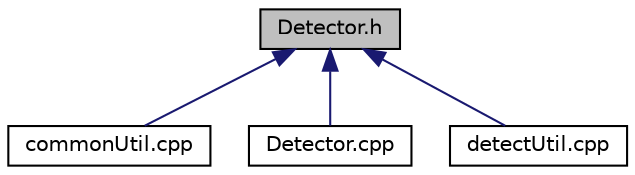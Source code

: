 digraph "Detector.h"
{
 // INTERACTIVE_SVG=YES
  edge [fontname="Helvetica",fontsize="10",labelfontname="Helvetica",labelfontsize="10"];
  node [fontname="Helvetica",fontsize="10",shape=record];
  Node1 [label="Detector.h",height=0.2,width=0.4,color="black", fillcolor="grey75", style="filled" fontcolor="black"];
  Node1 -> Node2 [dir="back",color="midnightblue",fontsize="10",style="solid",fontname="Helvetica"];
  Node2 [label="commonUtil.cpp",height=0.2,width=0.4,color="black", fillcolor="white", style="filled",URL="$dd/d4b/common_util_8cpp.html",tooltip="common routines for image IO "];
  Node1 -> Node3 [dir="back",color="midnightblue",fontsize="10",style="solid",fontname="Helvetica"];
  Node3 [label="Detector.cpp",height=0.2,width=0.4,color="black", fillcolor="white", style="filled",URL="$d1/ddb/_detector_8cpp.html",tooltip="face detector data "];
  Node1 -> Node4 [dir="back",color="midnightblue",fontsize="10",style="solid",fontname="Helvetica"];
  Node4 [label="detectUtil.cpp",height=0.2,width=0.4,color="black", fillcolor="white", style="filled",URL="$d5/dc3/detect_util_8cpp.html",tooltip="common routines for face detection "];
}
